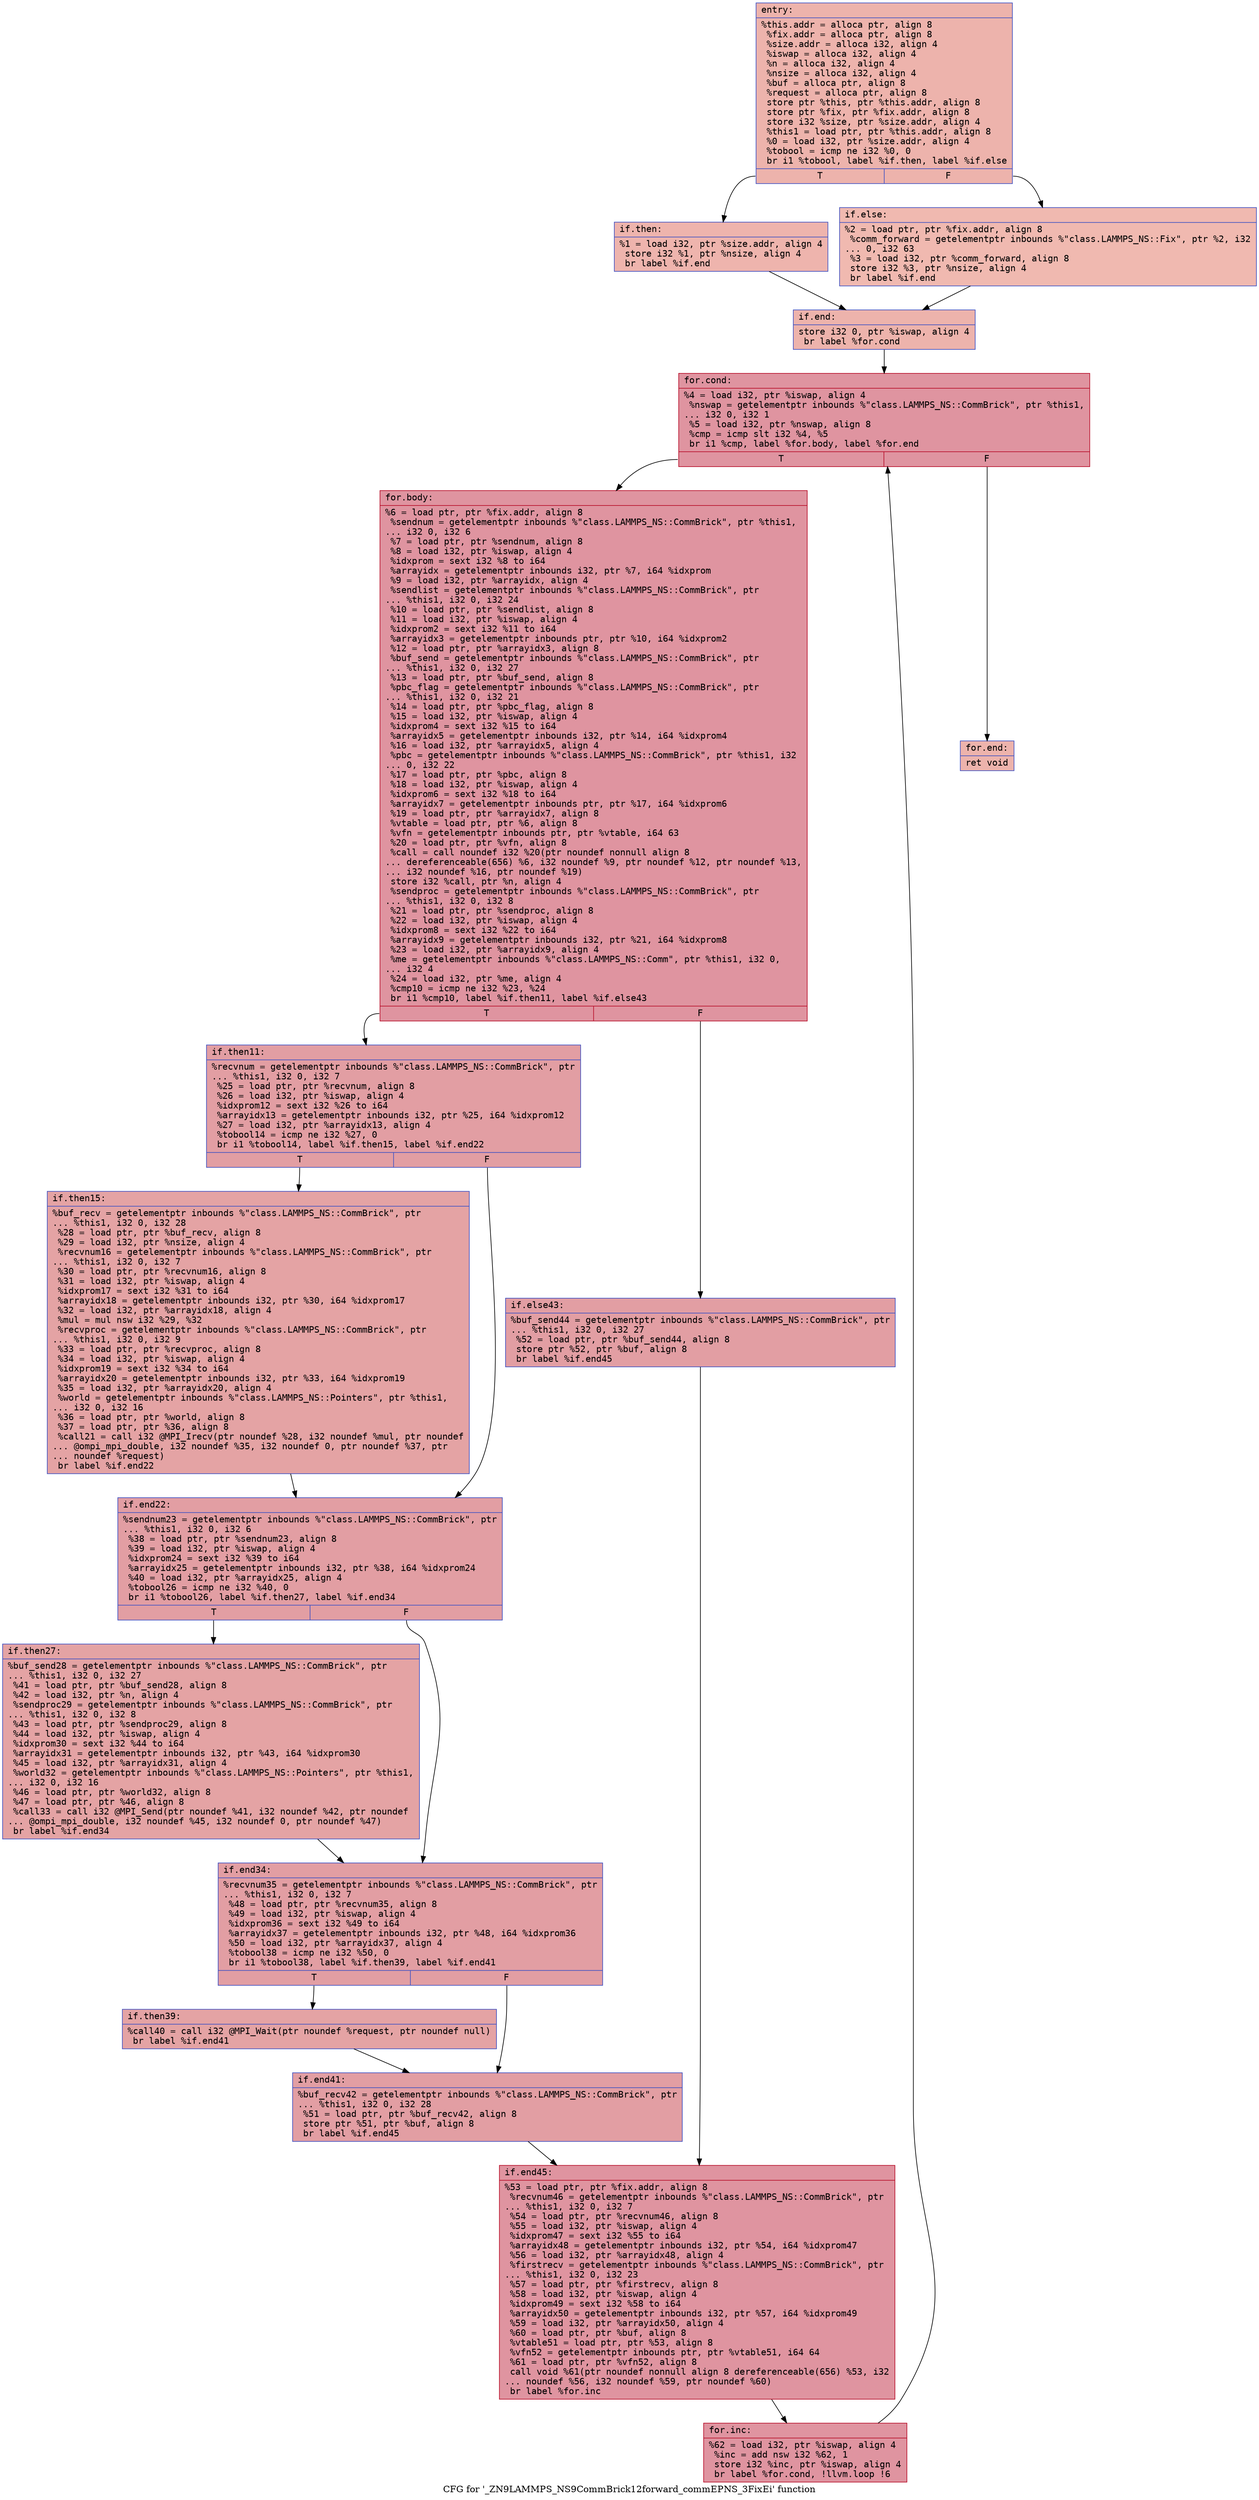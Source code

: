 digraph "CFG for '_ZN9LAMMPS_NS9CommBrick12forward_commEPNS_3FixEi' function" {
	label="CFG for '_ZN9LAMMPS_NS9CommBrick12forward_commEPNS_3FixEi' function";

	Node0x561fb30728f0 [shape=record,color="#3d50c3ff", style=filled, fillcolor="#d6524470" fontname="Courier",label="{entry:\l|  %this.addr = alloca ptr, align 8\l  %fix.addr = alloca ptr, align 8\l  %size.addr = alloca i32, align 4\l  %iswap = alloca i32, align 4\l  %n = alloca i32, align 4\l  %nsize = alloca i32, align 4\l  %buf = alloca ptr, align 8\l  %request = alloca ptr, align 8\l  store ptr %this, ptr %this.addr, align 8\l  store ptr %fix, ptr %fix.addr, align 8\l  store i32 %size, ptr %size.addr, align 4\l  %this1 = load ptr, ptr %this.addr, align 8\l  %0 = load i32, ptr %size.addr, align 4\l  %tobool = icmp ne i32 %0, 0\l  br i1 %tobool, label %if.then, label %if.else\l|{<s0>T|<s1>F}}"];
	Node0x561fb30728f0:s0 -> Node0x561fb3074ee0[tooltip="entry -> if.then\nProbability 62.50%" ];
	Node0x561fb30728f0:s1 -> Node0x561fb3074f50[tooltip="entry -> if.else\nProbability 37.50%" ];
	Node0x561fb3074ee0 [shape=record,color="#3d50c3ff", style=filled, fillcolor="#d8564670" fontname="Courier",label="{if.then:\l|  %1 = load i32, ptr %size.addr, align 4\l  store i32 %1, ptr %nsize, align 4\l  br label %if.end\l}"];
	Node0x561fb3074ee0 -> Node0x561fb3075190[tooltip="if.then -> if.end\nProbability 100.00%" ];
	Node0x561fb3074f50 [shape=record,color="#3d50c3ff", style=filled, fillcolor="#de614d70" fontname="Courier",label="{if.else:\l|  %2 = load ptr, ptr %fix.addr, align 8\l  %comm_forward = getelementptr inbounds %\"class.LAMMPS_NS::Fix\", ptr %2, i32\l... 0, i32 63\l  %3 = load i32, ptr %comm_forward, align 8\l  store i32 %3, ptr %nsize, align 4\l  br label %if.end\l}"];
	Node0x561fb3074f50 -> Node0x561fb3075190[tooltip="if.else -> if.end\nProbability 100.00%" ];
	Node0x561fb3075190 [shape=record,color="#3d50c3ff", style=filled, fillcolor="#d6524470" fontname="Courier",label="{if.end:\l|  store i32 0, ptr %iswap, align 4\l  br label %for.cond\l}"];
	Node0x561fb3075190 -> Node0x561fb3075640[tooltip="if.end -> for.cond\nProbability 100.00%" ];
	Node0x561fb3075640 [shape=record,color="#b70d28ff", style=filled, fillcolor="#b70d2870" fontname="Courier",label="{for.cond:\l|  %4 = load i32, ptr %iswap, align 4\l  %nswap = getelementptr inbounds %\"class.LAMMPS_NS::CommBrick\", ptr %this1,\l... i32 0, i32 1\l  %5 = load i32, ptr %nswap, align 8\l  %cmp = icmp slt i32 %4, %5\l  br i1 %cmp, label %for.body, label %for.end\l|{<s0>T|<s1>F}}"];
	Node0x561fb3075640:s0 -> Node0x561fb30759c0[tooltip="for.cond -> for.body\nProbability 96.88%" ];
	Node0x561fb3075640:s1 -> Node0x561fb3075a40[tooltip="for.cond -> for.end\nProbability 3.12%" ];
	Node0x561fb30759c0 [shape=record,color="#b70d28ff", style=filled, fillcolor="#b70d2870" fontname="Courier",label="{for.body:\l|  %6 = load ptr, ptr %fix.addr, align 8\l  %sendnum = getelementptr inbounds %\"class.LAMMPS_NS::CommBrick\", ptr %this1,\l... i32 0, i32 6\l  %7 = load ptr, ptr %sendnum, align 8\l  %8 = load i32, ptr %iswap, align 4\l  %idxprom = sext i32 %8 to i64\l  %arrayidx = getelementptr inbounds i32, ptr %7, i64 %idxprom\l  %9 = load i32, ptr %arrayidx, align 4\l  %sendlist = getelementptr inbounds %\"class.LAMMPS_NS::CommBrick\", ptr\l... %this1, i32 0, i32 24\l  %10 = load ptr, ptr %sendlist, align 8\l  %11 = load i32, ptr %iswap, align 4\l  %idxprom2 = sext i32 %11 to i64\l  %arrayidx3 = getelementptr inbounds ptr, ptr %10, i64 %idxprom2\l  %12 = load ptr, ptr %arrayidx3, align 8\l  %buf_send = getelementptr inbounds %\"class.LAMMPS_NS::CommBrick\", ptr\l... %this1, i32 0, i32 27\l  %13 = load ptr, ptr %buf_send, align 8\l  %pbc_flag = getelementptr inbounds %\"class.LAMMPS_NS::CommBrick\", ptr\l... %this1, i32 0, i32 21\l  %14 = load ptr, ptr %pbc_flag, align 8\l  %15 = load i32, ptr %iswap, align 4\l  %idxprom4 = sext i32 %15 to i64\l  %arrayidx5 = getelementptr inbounds i32, ptr %14, i64 %idxprom4\l  %16 = load i32, ptr %arrayidx5, align 4\l  %pbc = getelementptr inbounds %\"class.LAMMPS_NS::CommBrick\", ptr %this1, i32\l... 0, i32 22\l  %17 = load ptr, ptr %pbc, align 8\l  %18 = load i32, ptr %iswap, align 4\l  %idxprom6 = sext i32 %18 to i64\l  %arrayidx7 = getelementptr inbounds ptr, ptr %17, i64 %idxprom6\l  %19 = load ptr, ptr %arrayidx7, align 8\l  %vtable = load ptr, ptr %6, align 8\l  %vfn = getelementptr inbounds ptr, ptr %vtable, i64 63\l  %20 = load ptr, ptr %vfn, align 8\l  %call = call noundef i32 %20(ptr noundef nonnull align 8\l... dereferenceable(656) %6, i32 noundef %9, ptr noundef %12, ptr noundef %13,\l... i32 noundef %16, ptr noundef %19)\l  store i32 %call, ptr %n, align 4\l  %sendproc = getelementptr inbounds %\"class.LAMMPS_NS::CommBrick\", ptr\l... %this1, i32 0, i32 8\l  %21 = load ptr, ptr %sendproc, align 8\l  %22 = load i32, ptr %iswap, align 4\l  %idxprom8 = sext i32 %22 to i64\l  %arrayidx9 = getelementptr inbounds i32, ptr %21, i64 %idxprom8\l  %23 = load i32, ptr %arrayidx9, align 4\l  %me = getelementptr inbounds %\"class.LAMMPS_NS::Comm\", ptr %this1, i32 0,\l... i32 4\l  %24 = load i32, ptr %me, align 4\l  %cmp10 = icmp ne i32 %23, %24\l  br i1 %cmp10, label %if.then11, label %if.else43\l|{<s0>T|<s1>F}}"];
	Node0x561fb30759c0:s0 -> Node0x561fb3077870[tooltip="for.body -> if.then11\nProbability 50.00%" ];
	Node0x561fb30759c0:s1 -> Node0x561fb30778f0[tooltip="for.body -> if.else43\nProbability 50.00%" ];
	Node0x561fb3077870 [shape=record,color="#3d50c3ff", style=filled, fillcolor="#be242e70" fontname="Courier",label="{if.then11:\l|  %recvnum = getelementptr inbounds %\"class.LAMMPS_NS::CommBrick\", ptr\l... %this1, i32 0, i32 7\l  %25 = load ptr, ptr %recvnum, align 8\l  %26 = load i32, ptr %iswap, align 4\l  %idxprom12 = sext i32 %26 to i64\l  %arrayidx13 = getelementptr inbounds i32, ptr %25, i64 %idxprom12\l  %27 = load i32, ptr %arrayidx13, align 4\l  %tobool14 = icmp ne i32 %27, 0\l  br i1 %tobool14, label %if.then15, label %if.end22\l|{<s0>T|<s1>F}}"];
	Node0x561fb3077870:s0 -> Node0x561fb3075f90[tooltip="if.then11 -> if.then15\nProbability 62.50%" ];
	Node0x561fb3077870:s1 -> Node0x561fb3076010[tooltip="if.then11 -> if.end22\nProbability 37.50%" ];
	Node0x561fb3075f90 [shape=record,color="#3d50c3ff", style=filled, fillcolor="#c32e3170" fontname="Courier",label="{if.then15:\l|  %buf_recv = getelementptr inbounds %\"class.LAMMPS_NS::CommBrick\", ptr\l... %this1, i32 0, i32 28\l  %28 = load ptr, ptr %buf_recv, align 8\l  %29 = load i32, ptr %nsize, align 4\l  %recvnum16 = getelementptr inbounds %\"class.LAMMPS_NS::CommBrick\", ptr\l... %this1, i32 0, i32 7\l  %30 = load ptr, ptr %recvnum16, align 8\l  %31 = load i32, ptr %iswap, align 4\l  %idxprom17 = sext i32 %31 to i64\l  %arrayidx18 = getelementptr inbounds i32, ptr %30, i64 %idxprom17\l  %32 = load i32, ptr %arrayidx18, align 4\l  %mul = mul nsw i32 %29, %32\l  %recvproc = getelementptr inbounds %\"class.LAMMPS_NS::CommBrick\", ptr\l... %this1, i32 0, i32 9\l  %33 = load ptr, ptr %recvproc, align 8\l  %34 = load i32, ptr %iswap, align 4\l  %idxprom19 = sext i32 %34 to i64\l  %arrayidx20 = getelementptr inbounds i32, ptr %33, i64 %idxprom19\l  %35 = load i32, ptr %arrayidx20, align 4\l  %world = getelementptr inbounds %\"class.LAMMPS_NS::Pointers\", ptr %this1,\l... i32 0, i32 16\l  %36 = load ptr, ptr %world, align 8\l  %37 = load ptr, ptr %36, align 8\l  %call21 = call i32 @MPI_Irecv(ptr noundef %28, i32 noundef %mul, ptr noundef\l... @ompi_mpi_double, i32 noundef %35, i32 noundef 0, ptr noundef %37, ptr\l... noundef %request)\l  br label %if.end22\l}"];
	Node0x561fb3075f90 -> Node0x561fb3076010[tooltip="if.then15 -> if.end22\nProbability 100.00%" ];
	Node0x561fb3076010 [shape=record,color="#3d50c3ff", style=filled, fillcolor="#be242e70" fontname="Courier",label="{if.end22:\l|  %sendnum23 = getelementptr inbounds %\"class.LAMMPS_NS::CommBrick\", ptr\l... %this1, i32 0, i32 6\l  %38 = load ptr, ptr %sendnum23, align 8\l  %39 = load i32, ptr %iswap, align 4\l  %idxprom24 = sext i32 %39 to i64\l  %arrayidx25 = getelementptr inbounds i32, ptr %38, i64 %idxprom24\l  %40 = load i32, ptr %arrayidx25, align 4\l  %tobool26 = icmp ne i32 %40, 0\l  br i1 %tobool26, label %if.then27, label %if.end34\l|{<s0>T|<s1>F}}"];
	Node0x561fb3076010:s0 -> Node0x561fb30796a0[tooltip="if.end22 -> if.then27\nProbability 62.50%" ];
	Node0x561fb3076010:s1 -> Node0x561fb3079720[tooltip="if.end22 -> if.end34\nProbability 37.50%" ];
	Node0x561fb30796a0 [shape=record,color="#3d50c3ff", style=filled, fillcolor="#c32e3170" fontname="Courier",label="{if.then27:\l|  %buf_send28 = getelementptr inbounds %\"class.LAMMPS_NS::CommBrick\", ptr\l... %this1, i32 0, i32 27\l  %41 = load ptr, ptr %buf_send28, align 8\l  %42 = load i32, ptr %n, align 4\l  %sendproc29 = getelementptr inbounds %\"class.LAMMPS_NS::CommBrick\", ptr\l... %this1, i32 0, i32 8\l  %43 = load ptr, ptr %sendproc29, align 8\l  %44 = load i32, ptr %iswap, align 4\l  %idxprom30 = sext i32 %44 to i64\l  %arrayidx31 = getelementptr inbounds i32, ptr %43, i64 %idxprom30\l  %45 = load i32, ptr %arrayidx31, align 4\l  %world32 = getelementptr inbounds %\"class.LAMMPS_NS::Pointers\", ptr %this1,\l... i32 0, i32 16\l  %46 = load ptr, ptr %world32, align 8\l  %47 = load ptr, ptr %46, align 8\l  %call33 = call i32 @MPI_Send(ptr noundef %41, i32 noundef %42, ptr noundef\l... @ompi_mpi_double, i32 noundef %45, i32 noundef 0, ptr noundef %47)\l  br label %if.end34\l}"];
	Node0x561fb30796a0 -> Node0x561fb3079720[tooltip="if.then27 -> if.end34\nProbability 100.00%" ];
	Node0x561fb3079720 [shape=record,color="#3d50c3ff", style=filled, fillcolor="#be242e70" fontname="Courier",label="{if.end34:\l|  %recvnum35 = getelementptr inbounds %\"class.LAMMPS_NS::CommBrick\", ptr\l... %this1, i32 0, i32 7\l  %48 = load ptr, ptr %recvnum35, align 8\l  %49 = load i32, ptr %iswap, align 4\l  %idxprom36 = sext i32 %49 to i64\l  %arrayidx37 = getelementptr inbounds i32, ptr %48, i64 %idxprom36\l  %50 = load i32, ptr %arrayidx37, align 4\l  %tobool38 = icmp ne i32 %50, 0\l  br i1 %tobool38, label %if.then39, label %if.end41\l|{<s0>T|<s1>F}}"];
	Node0x561fb3079720:s0 -> Node0x561fb307aed0[tooltip="if.end34 -> if.then39\nProbability 62.50%" ];
	Node0x561fb3079720:s1 -> Node0x561fb307af50[tooltip="if.end34 -> if.end41\nProbability 37.50%" ];
	Node0x561fb307aed0 [shape=record,color="#3d50c3ff", style=filled, fillcolor="#c32e3170" fontname="Courier",label="{if.then39:\l|  %call40 = call i32 @MPI_Wait(ptr noundef %request, ptr noundef null)\l  br label %if.end41\l}"];
	Node0x561fb307aed0 -> Node0x561fb307af50[tooltip="if.then39 -> if.end41\nProbability 100.00%" ];
	Node0x561fb307af50 [shape=record,color="#3d50c3ff", style=filled, fillcolor="#be242e70" fontname="Courier",label="{if.end41:\l|  %buf_recv42 = getelementptr inbounds %\"class.LAMMPS_NS::CommBrick\", ptr\l... %this1, i32 0, i32 28\l  %51 = load ptr, ptr %buf_recv42, align 8\l  store ptr %51, ptr %buf, align 8\l  br label %if.end45\l}"];
	Node0x561fb307af50 -> Node0x561fb307b430[tooltip="if.end41 -> if.end45\nProbability 100.00%" ];
	Node0x561fb30778f0 [shape=record,color="#3d50c3ff", style=filled, fillcolor="#be242e70" fontname="Courier",label="{if.else43:\l|  %buf_send44 = getelementptr inbounds %\"class.LAMMPS_NS::CommBrick\", ptr\l... %this1, i32 0, i32 27\l  %52 = load ptr, ptr %buf_send44, align 8\l  store ptr %52, ptr %buf, align 8\l  br label %if.end45\l}"];
	Node0x561fb30778f0 -> Node0x561fb307b430[tooltip="if.else43 -> if.end45\nProbability 100.00%" ];
	Node0x561fb307b430 [shape=record,color="#b70d28ff", style=filled, fillcolor="#b70d2870" fontname="Courier",label="{if.end45:\l|  %53 = load ptr, ptr %fix.addr, align 8\l  %recvnum46 = getelementptr inbounds %\"class.LAMMPS_NS::CommBrick\", ptr\l... %this1, i32 0, i32 7\l  %54 = load ptr, ptr %recvnum46, align 8\l  %55 = load i32, ptr %iswap, align 4\l  %idxprom47 = sext i32 %55 to i64\l  %arrayidx48 = getelementptr inbounds i32, ptr %54, i64 %idxprom47\l  %56 = load i32, ptr %arrayidx48, align 4\l  %firstrecv = getelementptr inbounds %\"class.LAMMPS_NS::CommBrick\", ptr\l... %this1, i32 0, i32 23\l  %57 = load ptr, ptr %firstrecv, align 8\l  %58 = load i32, ptr %iswap, align 4\l  %idxprom49 = sext i32 %58 to i64\l  %arrayidx50 = getelementptr inbounds i32, ptr %57, i64 %idxprom49\l  %59 = load i32, ptr %arrayidx50, align 4\l  %60 = load ptr, ptr %buf, align 8\l  %vtable51 = load ptr, ptr %53, align 8\l  %vfn52 = getelementptr inbounds ptr, ptr %vtable51, i64 64\l  %61 = load ptr, ptr %vfn52, align 8\l  call void %61(ptr noundef nonnull align 8 dereferenceable(656) %53, i32\l... noundef %56, i32 noundef %59, ptr noundef %60)\l  br label %for.inc\l}"];
	Node0x561fb307b430 -> Node0x561fb307c420[tooltip="if.end45 -> for.inc\nProbability 100.00%" ];
	Node0x561fb307c420 [shape=record,color="#b70d28ff", style=filled, fillcolor="#b70d2870" fontname="Courier",label="{for.inc:\l|  %62 = load i32, ptr %iswap, align 4\l  %inc = add nsw i32 %62, 1\l  store i32 %inc, ptr %iswap, align 4\l  br label %for.cond, !llvm.loop !6\l}"];
	Node0x561fb307c420 -> Node0x561fb3075640[tooltip="for.inc -> for.cond\nProbability 100.00%" ];
	Node0x561fb3075a40 [shape=record,color="#3d50c3ff", style=filled, fillcolor="#d6524470" fontname="Courier",label="{for.end:\l|  ret void\l}"];
}
